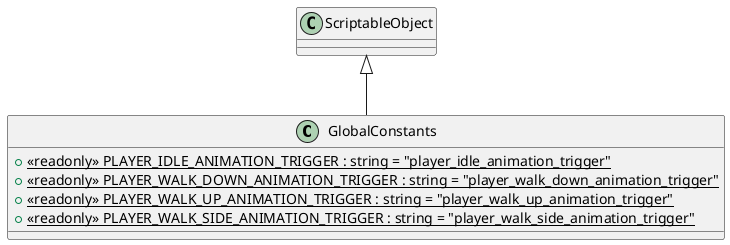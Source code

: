 @startuml
class GlobalConstants {
    + {static} <<readonly>> PLAYER_IDLE_ANIMATION_TRIGGER : string = "player_idle_animation_trigger"
    + {static} <<readonly>> PLAYER_WALK_DOWN_ANIMATION_TRIGGER : string = "player_walk_down_animation_trigger"
    + {static} <<readonly>> PLAYER_WALK_UP_ANIMATION_TRIGGER : string = "player_walk_up_animation_trigger"
    + {static} <<readonly>> PLAYER_WALK_SIDE_ANIMATION_TRIGGER : string = "player_walk_side_animation_trigger"
}
ScriptableObject <|-- GlobalConstants
@enduml
